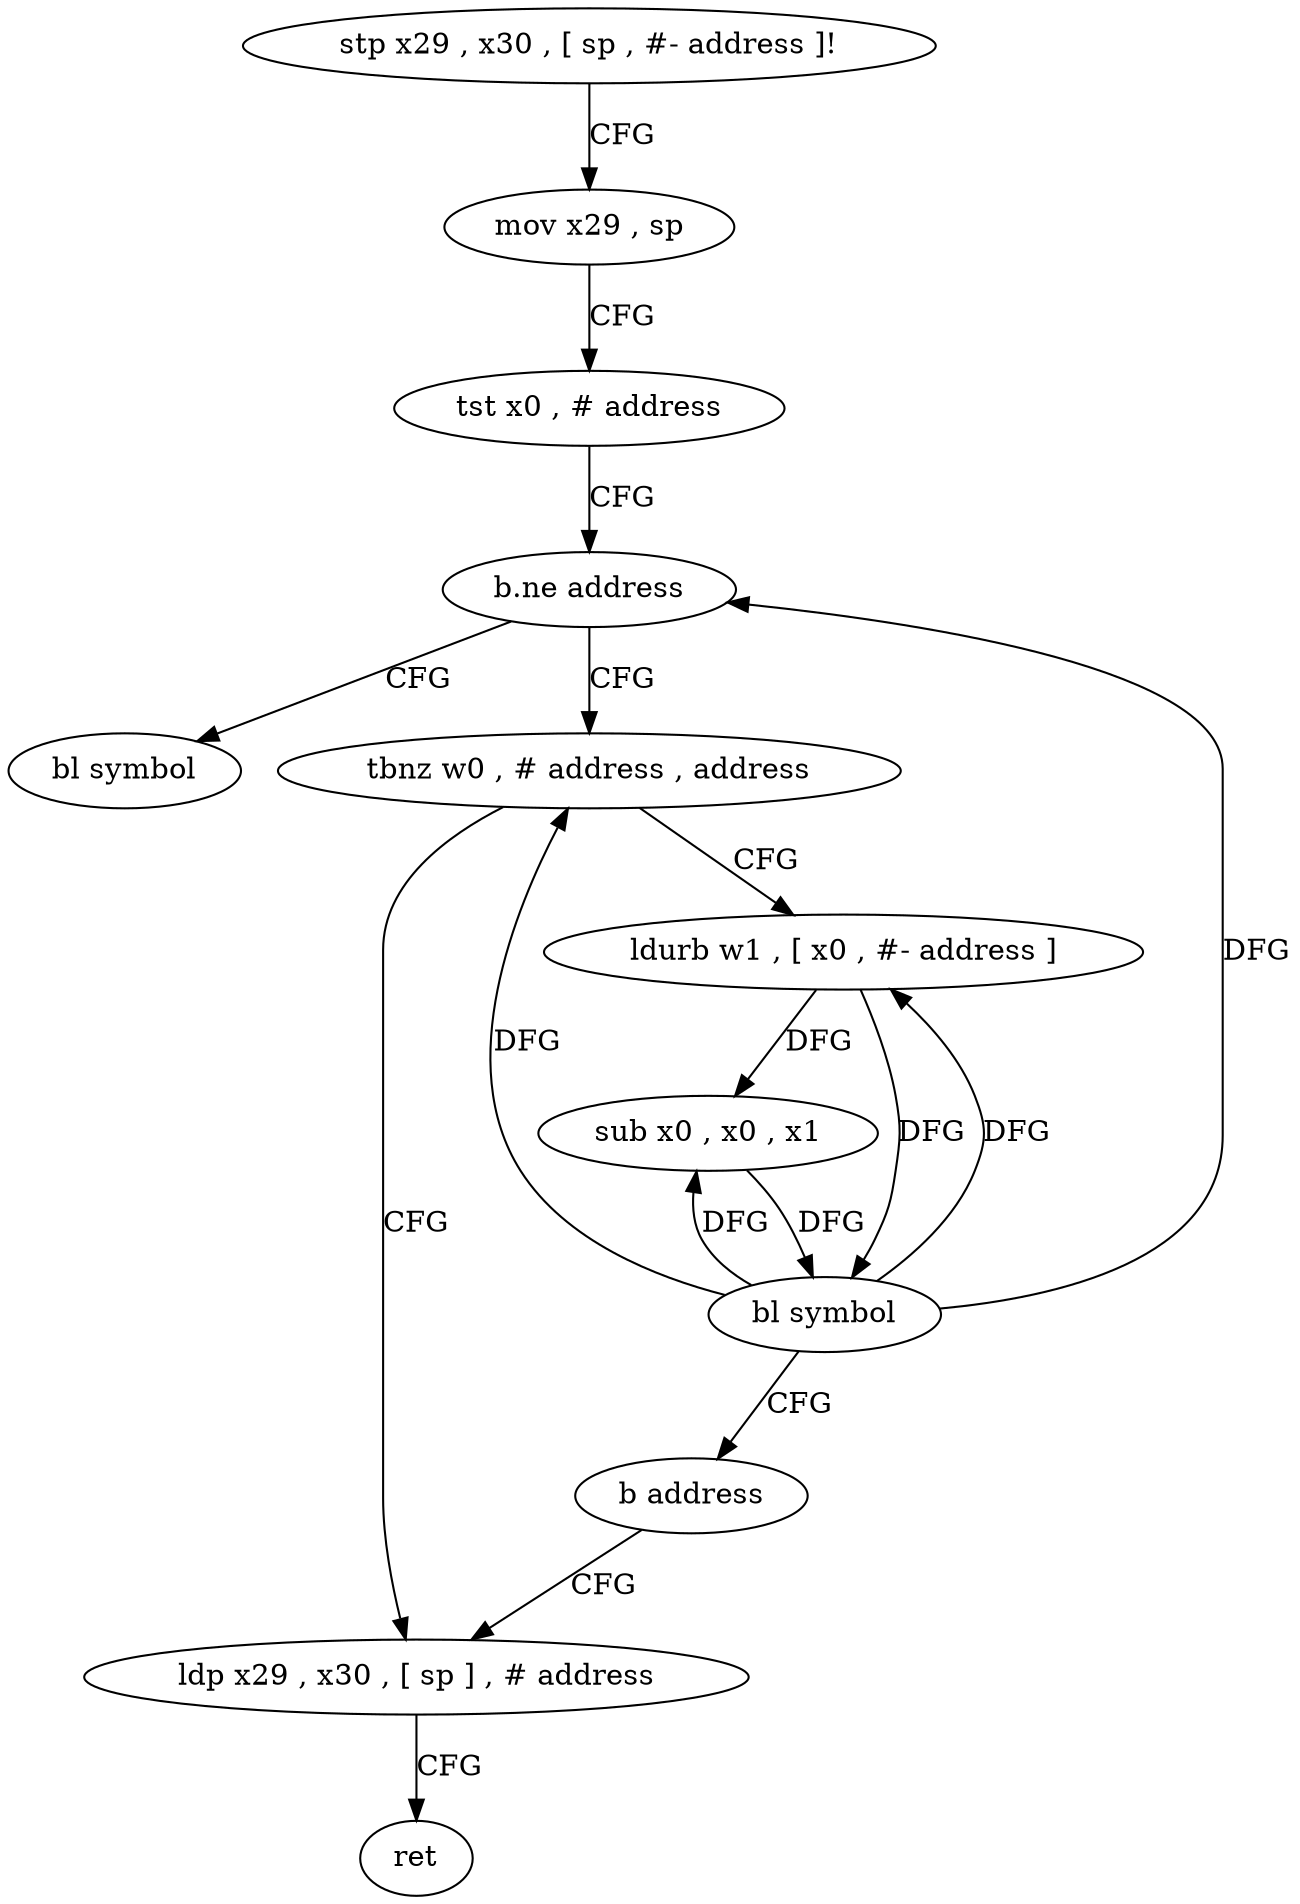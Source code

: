 digraph "func" {
"180084" [label = "stp x29 , x30 , [ sp , #- address ]!" ]
"180088" [label = "mov x29 , sp" ]
"180092" [label = "tst x0 , # address" ]
"180096" [label = "b.ne address" ]
"180112" [label = "bl symbol" ]
"180100" [label = "tbnz w0 , # address , address" ]
"180116" [label = "ldurb w1 , [ x0 , #- address ]" ]
"180104" [label = "ldp x29 , x30 , [ sp ] , # address" ]
"180120" [label = "sub x0 , x0 , x1" ]
"180124" [label = "bl symbol" ]
"180128" [label = "b address" ]
"180108" [label = "ret" ]
"180084" -> "180088" [ label = "CFG" ]
"180088" -> "180092" [ label = "CFG" ]
"180092" -> "180096" [ label = "CFG" ]
"180096" -> "180112" [ label = "CFG" ]
"180096" -> "180100" [ label = "CFG" ]
"180100" -> "180116" [ label = "CFG" ]
"180100" -> "180104" [ label = "CFG" ]
"180116" -> "180120" [ label = "DFG" ]
"180116" -> "180124" [ label = "DFG" ]
"180104" -> "180108" [ label = "CFG" ]
"180120" -> "180124" [ label = "DFG" ]
"180124" -> "180128" [ label = "CFG" ]
"180124" -> "180096" [ label = "DFG" ]
"180124" -> "180100" [ label = "DFG" ]
"180124" -> "180116" [ label = "DFG" ]
"180124" -> "180120" [ label = "DFG" ]
"180128" -> "180104" [ label = "CFG" ]
}

